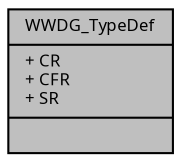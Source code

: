 digraph "WWDG_TypeDef"
{
  edge [fontname="Sans",fontsize="8",labelfontname="Sans",labelfontsize="8"];
  node [fontname="Sans",fontsize="8",shape=record];
  Node1 [label="{WWDG_TypeDef\n|+ CR\l+ CFR\l+ SR\l|}",height=0.2,width=0.4,color="black", fillcolor="grey75", style="filled", fontcolor="black"];
}
